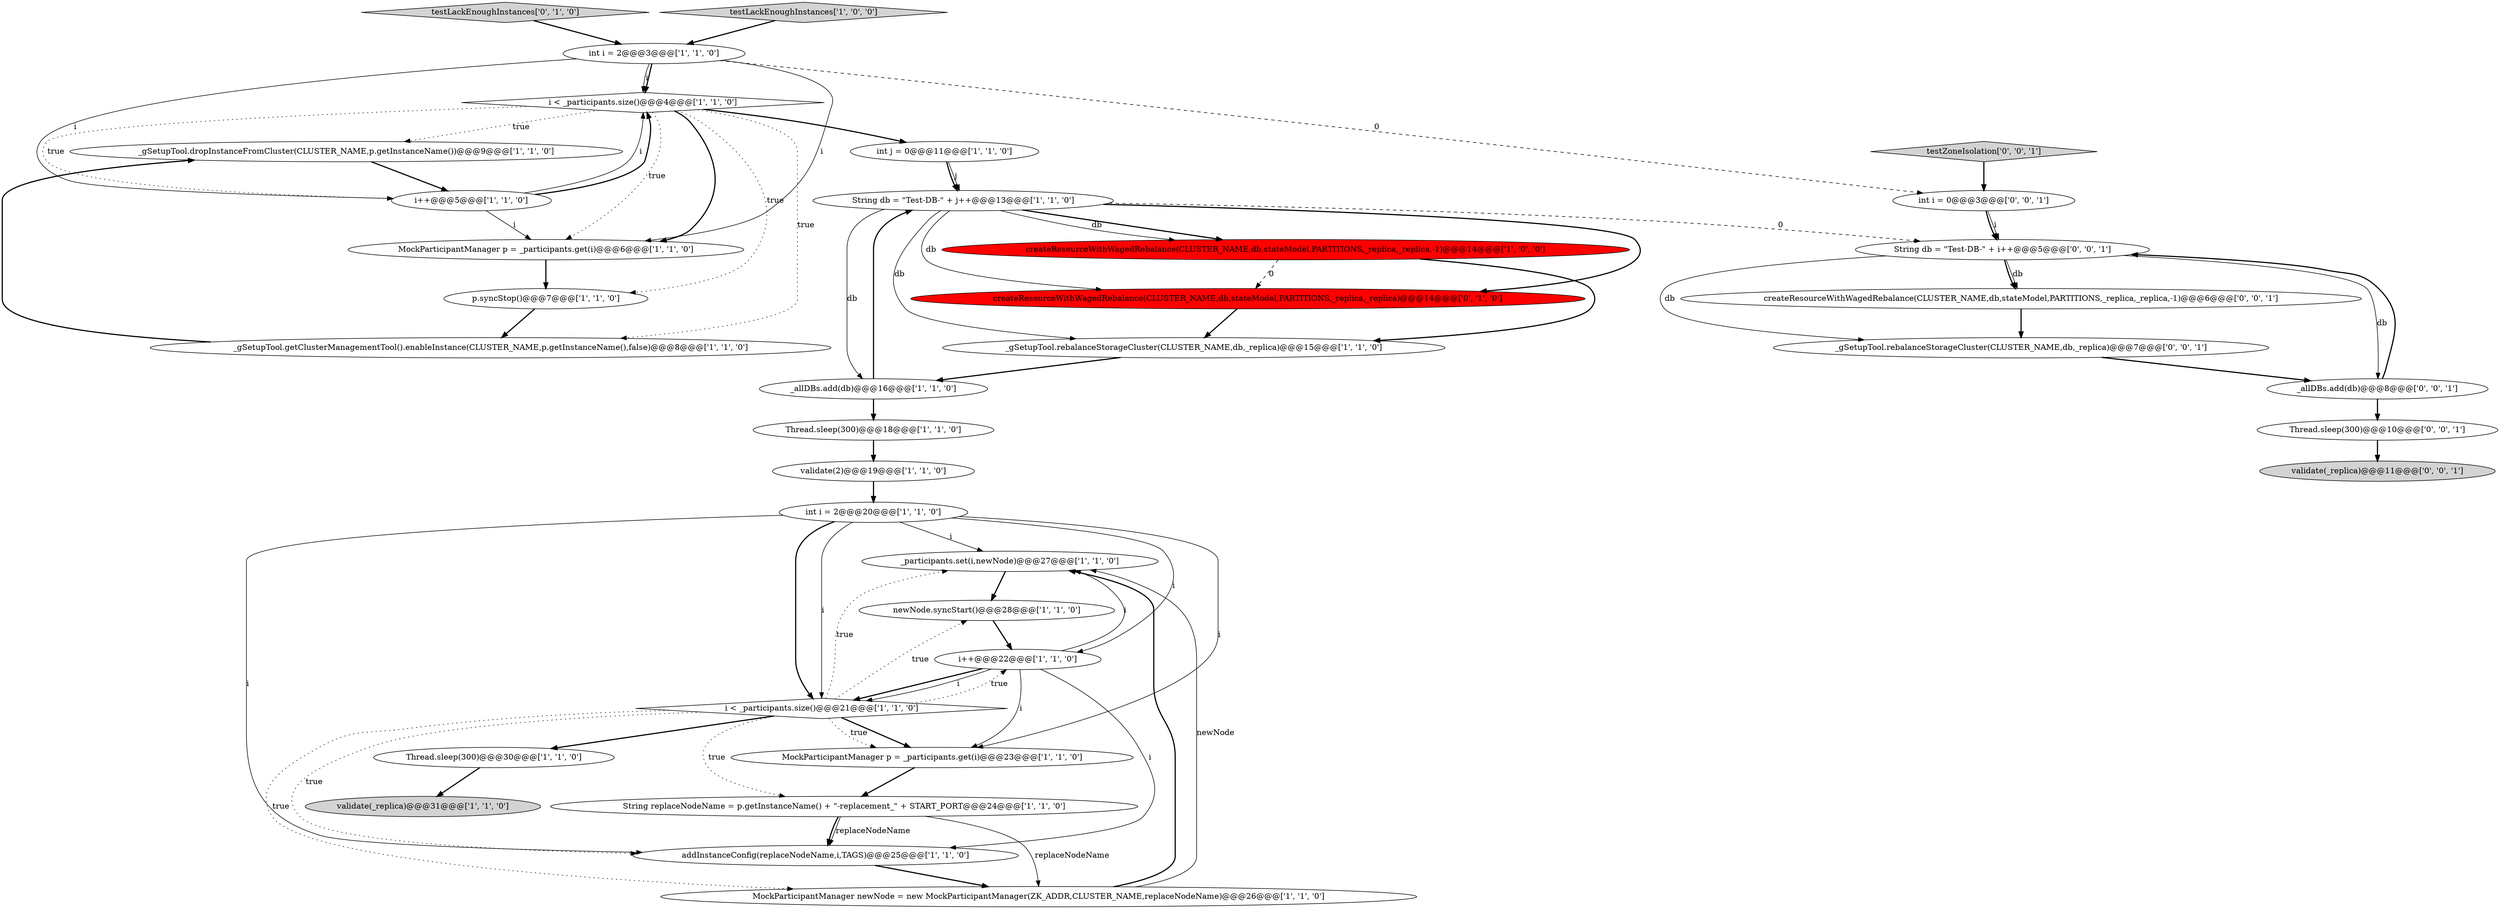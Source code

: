 digraph {
17 [style = filled, label = "int i = 2@@@3@@@['1', '1', '0']", fillcolor = white, shape = ellipse image = "AAA0AAABBB1BBB"];
35 [style = filled, label = "_gSetupTool.rebalanceStorageCluster(CLUSTER_NAME,db,_replica)@@@7@@@['0', '0', '1']", fillcolor = white, shape = ellipse image = "AAA0AAABBB3BBB"];
4 [style = filled, label = "String replaceNodeName = p.getInstanceName() + \"-replacement_\" + START_PORT@@@24@@@['1', '1', '0']", fillcolor = white, shape = ellipse image = "AAA0AAABBB1BBB"];
15 [style = filled, label = "validate(2)@@@19@@@['1', '1', '0']", fillcolor = white, shape = ellipse image = "AAA0AAABBB1BBB"];
1 [style = filled, label = "_gSetupTool.dropInstanceFromCluster(CLUSTER_NAME,p.getInstanceName())@@@9@@@['1', '1', '0']", fillcolor = white, shape = ellipse image = "AAA0AAABBB1BBB"];
18 [style = filled, label = "_allDBs.add(db)@@@16@@@['1', '1', '0']", fillcolor = white, shape = ellipse image = "AAA0AAABBB1BBB"];
3 [style = filled, label = "p.syncStop()@@@7@@@['1', '1', '0']", fillcolor = white, shape = ellipse image = "AAA0AAABBB1BBB"];
8 [style = filled, label = "_participants.set(i,newNode)@@@27@@@['1', '1', '0']", fillcolor = white, shape = ellipse image = "AAA0AAABBB1BBB"];
21 [style = filled, label = "_gSetupTool.getClusterManagementTool().enableInstance(CLUSTER_NAME,p.getInstanceName(),false)@@@8@@@['1', '1', '0']", fillcolor = white, shape = ellipse image = "AAA0AAABBB1BBB"];
26 [style = filled, label = "testLackEnoughInstances['0', '1', '0']", fillcolor = lightgray, shape = diamond image = "AAA0AAABBB2BBB"];
16 [style = filled, label = "Thread.sleep(300)@@@18@@@['1', '1', '0']", fillcolor = white, shape = ellipse image = "AAA0AAABBB1BBB"];
28 [style = filled, label = "String db = \"Test-DB-\" + i++@@@5@@@['0', '0', '1']", fillcolor = white, shape = ellipse image = "AAA0AAABBB3BBB"];
20 [style = filled, label = "addInstanceConfig(replaceNodeName,i,TAGS)@@@25@@@['1', '1', '0']", fillcolor = white, shape = ellipse image = "AAA0AAABBB1BBB"];
9 [style = filled, label = "i < _participants.size()@@@4@@@['1', '1', '0']", fillcolor = white, shape = diamond image = "AAA0AAABBB1BBB"];
27 [style = filled, label = "createResourceWithWagedRebalance(CLUSTER_NAME,db,stateModel,PARTITIONS,_replica,_replica)@@@14@@@['0', '1', '0']", fillcolor = red, shape = ellipse image = "AAA1AAABBB2BBB"];
10 [style = filled, label = "i++@@@22@@@['1', '1', '0']", fillcolor = white, shape = ellipse image = "AAA0AAABBB1BBB"];
14 [style = filled, label = "createResourceWithWagedRebalance(CLUSTER_NAME,db,stateModel,PARTITIONS,_replica,_replica,-1)@@@14@@@['1', '0', '0']", fillcolor = red, shape = ellipse image = "AAA1AAABBB1BBB"];
24 [style = filled, label = "_gSetupTool.rebalanceStorageCluster(CLUSTER_NAME,db,_replica)@@@15@@@['1', '1', '0']", fillcolor = white, shape = ellipse image = "AAA0AAABBB1BBB"];
5 [style = filled, label = "String db = \"Test-DB-\" + j++@@@13@@@['1', '1', '0']", fillcolor = white, shape = ellipse image = "AAA0AAABBB1BBB"];
13 [style = filled, label = "i++@@@5@@@['1', '1', '0']", fillcolor = white, shape = ellipse image = "AAA0AAABBB1BBB"];
23 [style = filled, label = "MockParticipantManager p = _participants.get(i)@@@6@@@['1', '1', '0']", fillcolor = white, shape = ellipse image = "AAA0AAABBB1BBB"];
6 [style = filled, label = "int j = 0@@@11@@@['1', '1', '0']", fillcolor = white, shape = ellipse image = "AAA0AAABBB1BBB"];
2 [style = filled, label = "Thread.sleep(300)@@@30@@@['1', '1', '0']", fillcolor = white, shape = ellipse image = "AAA0AAABBB1BBB"];
25 [style = filled, label = "MockParticipantManager newNode = new MockParticipantManager(ZK_ADDR,CLUSTER_NAME,replaceNodeName)@@@26@@@['1', '1', '0']", fillcolor = white, shape = ellipse image = "AAA0AAABBB1BBB"];
30 [style = filled, label = "createResourceWithWagedRebalance(CLUSTER_NAME,db,stateModel,PARTITIONS,_replica,_replica,-1)@@@6@@@['0', '0', '1']", fillcolor = white, shape = ellipse image = "AAA0AAABBB3BBB"];
33 [style = filled, label = "validate(_replica)@@@11@@@['0', '0', '1']", fillcolor = lightgray, shape = ellipse image = "AAA0AAABBB3BBB"];
29 [style = filled, label = "int i = 0@@@3@@@['0', '0', '1']", fillcolor = white, shape = ellipse image = "AAA0AAABBB3BBB"];
19 [style = filled, label = "validate(_replica)@@@31@@@['1', '1', '0']", fillcolor = lightgray, shape = ellipse image = "AAA0AAABBB1BBB"];
11 [style = filled, label = "newNode.syncStart()@@@28@@@['1', '1', '0']", fillcolor = white, shape = ellipse image = "AAA0AAABBB1BBB"];
7 [style = filled, label = "i < _participants.size()@@@21@@@['1', '1', '0']", fillcolor = white, shape = diamond image = "AAA0AAABBB1BBB"];
32 [style = filled, label = "testZoneIsolation['0', '0', '1']", fillcolor = lightgray, shape = diamond image = "AAA0AAABBB3BBB"];
22 [style = filled, label = "testLackEnoughInstances['1', '0', '0']", fillcolor = lightgray, shape = diamond image = "AAA0AAABBB1BBB"];
31 [style = filled, label = "Thread.sleep(300)@@@10@@@['0', '0', '1']", fillcolor = white, shape = ellipse image = "AAA0AAABBB3BBB"];
12 [style = filled, label = "MockParticipantManager p = _participants.get(i)@@@23@@@['1', '1', '0']", fillcolor = white, shape = ellipse image = "AAA0AAABBB1BBB"];
0 [style = filled, label = "int i = 2@@@20@@@['1', '1', '0']", fillcolor = white, shape = ellipse image = "AAA0AAABBB1BBB"];
34 [style = filled, label = "_allDBs.add(db)@@@8@@@['0', '0', '1']", fillcolor = white, shape = ellipse image = "AAA0AAABBB3BBB"];
14->24 [style = bold, label=""];
5->24 [style = solid, label="db"];
13->9 [style = solid, label="i"];
10->12 [style = solid, label="i"];
16->15 [style = bold, label=""];
2->19 [style = bold, label=""];
5->27 [style = solid, label="db"];
7->10 [style = dotted, label="true"];
26->17 [style = bold, label=""];
28->30 [style = bold, label=""];
17->23 [style = solid, label="i"];
0->12 [style = solid, label="i"];
7->12 [style = bold, label=""];
28->30 [style = solid, label="db"];
10->8 [style = solid, label="i"];
28->35 [style = solid, label="db"];
17->9 [style = bold, label=""];
0->20 [style = solid, label="i"];
13->23 [style = solid, label="i"];
34->31 [style = bold, label=""];
23->3 [style = bold, label=""];
28->34 [style = solid, label="db"];
5->14 [style = bold, label=""];
9->21 [style = dotted, label="true"];
17->29 [style = dashed, label="0"];
24->18 [style = bold, label=""];
10->7 [style = bold, label=""];
17->9 [style = solid, label="i"];
1->13 [style = bold, label=""];
20->25 [style = bold, label=""];
14->27 [style = dashed, label="0"];
9->6 [style = bold, label=""];
4->25 [style = solid, label="replaceNodeName"];
0->7 [style = bold, label=""];
6->5 [style = solid, label="j"];
29->28 [style = bold, label=""];
32->29 [style = bold, label=""];
0->10 [style = solid, label="i"];
9->23 [style = bold, label=""];
34->28 [style = bold, label=""];
7->12 [style = dotted, label="true"];
6->5 [style = bold, label=""];
5->18 [style = solid, label="db"];
4->20 [style = solid, label="replaceNodeName"];
5->28 [style = dashed, label="0"];
30->35 [style = bold, label=""];
7->11 [style = dotted, label="true"];
12->4 [style = bold, label=""];
17->13 [style = solid, label="i"];
7->20 [style = dotted, label="true"];
0->7 [style = solid, label="i"];
11->10 [style = bold, label=""];
5->14 [style = solid, label="db"];
7->2 [style = bold, label=""];
18->5 [style = bold, label=""];
15->0 [style = bold, label=""];
31->33 [style = bold, label=""];
21->1 [style = bold, label=""];
9->13 [style = dotted, label="true"];
9->23 [style = dotted, label="true"];
4->20 [style = bold, label=""];
0->8 [style = solid, label="i"];
9->1 [style = dotted, label="true"];
7->4 [style = dotted, label="true"];
7->25 [style = dotted, label="true"];
22->17 [style = bold, label=""];
3->21 [style = bold, label=""];
25->8 [style = bold, label=""];
27->24 [style = bold, label=""];
13->9 [style = bold, label=""];
5->27 [style = bold, label=""];
25->8 [style = solid, label="newNode"];
35->34 [style = bold, label=""];
10->7 [style = solid, label="i"];
7->8 [style = dotted, label="true"];
8->11 [style = bold, label=""];
29->28 [style = solid, label="i"];
9->3 [style = dotted, label="true"];
10->20 [style = solid, label="i"];
18->16 [style = bold, label=""];
}
